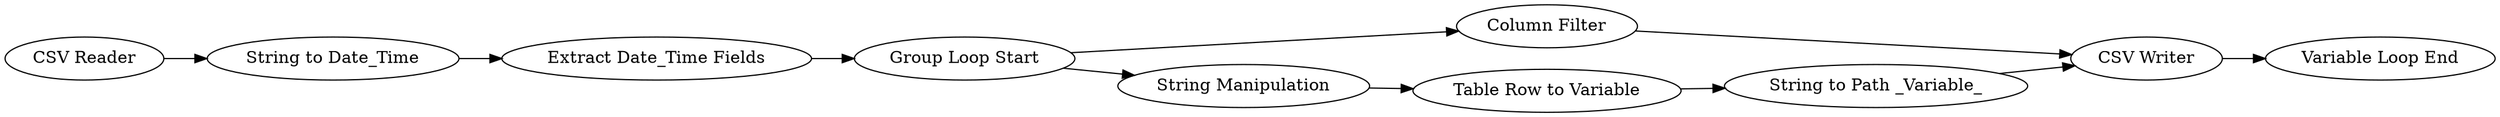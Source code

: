 digraph {
	7 -> 15
	1 -> 2
	13 -> 7
	12 -> 14
	3 -> 4
	4 -> 11
	11 -> 12
	2 -> 3
	4 -> 13
	14 -> 7
	13 [label="Column Filter"]
	1 [label="CSV Reader"]
	7 [label="CSV Writer"]
	11 [label="String Manipulation"]
	4 [label="Group Loop Start"]
	15 [label="Variable Loop End"]
	14 [label="String to Path _Variable_"]
	3 [label="Extract Date_Time Fields"]
	2 [label="String to Date_Time"]
	12 [label="Table Row to Variable"]
	rankdir=LR
}

